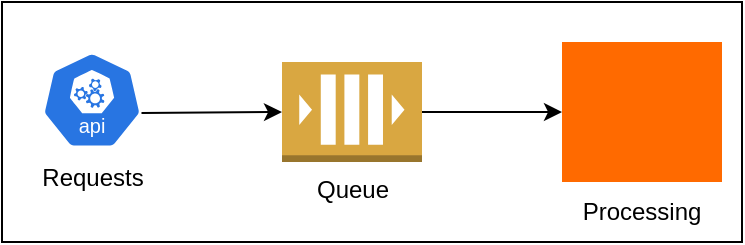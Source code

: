 <mxfile version="26.0.3">
  <diagram name="Page-1" id="pLOy6qona4D3iMZFCQ9j">
    <mxGraphModel dx="1234" dy="1122" grid="1" gridSize="10" guides="1" tooltips="1" connect="1" arrows="1" fold="1" page="1" pageScale="1" pageWidth="850" pageHeight="1100" math="0" shadow="0">
      <root>
        <mxCell id="0" />
        <mxCell id="1" parent="0" />
        <mxCell id="9fVdIQde4dR6UrEkKTvp-8" value="" style="rounded=0;whiteSpace=wrap;html=1;" vertex="1" parent="1">
          <mxGeometry x="280" y="420" width="370" height="120" as="geometry" />
        </mxCell>
        <mxCell id="9fVdIQde4dR6UrEkKTvp-1" value="Queue" style="outlineConnect=0;dashed=0;verticalLabelPosition=bottom;verticalAlign=top;align=center;html=1;shape=mxgraph.aws3.queue;fillColor=#D9A741;gradientColor=none;" vertex="1" parent="1">
          <mxGeometry x="420" y="450" width="70" height="50" as="geometry" />
        </mxCell>
        <mxCell id="9fVdIQde4dR6UrEkKTvp-2" value="Requests" style="aspect=fixed;sketch=0;html=1;dashed=0;whitespace=wrap;verticalLabelPosition=bottom;verticalAlign=top;fillColor=#2875E2;strokeColor=#ffffff;points=[[0.005,0.63,0],[0.1,0.2,0],[0.9,0.2,0],[0.5,0,0],[0.995,0.63,0],[0.72,0.99,0],[0.5,1,0],[0.28,0.99,0]];shape=mxgraph.kubernetes.icon2;kubernetesLabel=1;prIcon=api" vertex="1" parent="1">
          <mxGeometry x="300" y="444" width="50" height="50" as="geometry" />
        </mxCell>
        <mxCell id="9fVdIQde4dR6UrEkKTvp-3" value="" style="points=[];aspect=fixed;html=1;align=center;shadow=0;dashed=0;fillColor=#FF6A00;strokeColor=none;shape=mxgraph.alibaba_cloud.ecs_elastic_compute_service;" vertex="1" parent="1">
          <mxGeometry x="560" y="440" width="80" height="70" as="geometry" />
        </mxCell>
        <mxCell id="9fVdIQde4dR6UrEkKTvp-4" value="" style="endArrow=classic;html=1;rounded=0;exitX=0.995;exitY=0.63;exitDx=0;exitDy=0;exitPerimeter=0;entryX=0;entryY=0.5;entryDx=0;entryDy=0;entryPerimeter=0;" edge="1" parent="1" source="9fVdIQde4dR6UrEkKTvp-2" target="9fVdIQde4dR6UrEkKTvp-1">
          <mxGeometry width="50" height="50" relative="1" as="geometry">
            <mxPoint x="370" y="460" as="sourcePoint" />
            <mxPoint x="420" y="480" as="targetPoint" />
          </mxGeometry>
        </mxCell>
        <mxCell id="9fVdIQde4dR6UrEkKTvp-5" value="" style="endArrow=classic;html=1;rounded=0;" edge="1" parent="1" source="9fVdIQde4dR6UrEkKTvp-1" target="9fVdIQde4dR6UrEkKTvp-3">
          <mxGeometry width="50" height="50" relative="1" as="geometry">
            <mxPoint x="500" y="470" as="sourcePoint" />
            <mxPoint x="610" y="410" as="targetPoint" />
          </mxGeometry>
        </mxCell>
        <mxCell id="9fVdIQde4dR6UrEkKTvp-9" value="Processing" style="text;html=1;align=center;verticalAlign=middle;whiteSpace=wrap;rounded=0;" vertex="1" parent="1">
          <mxGeometry x="570" y="510" width="60" height="30" as="geometry" />
        </mxCell>
      </root>
    </mxGraphModel>
  </diagram>
</mxfile>
